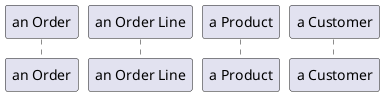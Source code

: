 @startuml

participant "an Order" as Order
participant "an Order Line" as OrderLine
participant "a Product" as Product
participant "a Customer" as Customer

@enduml 